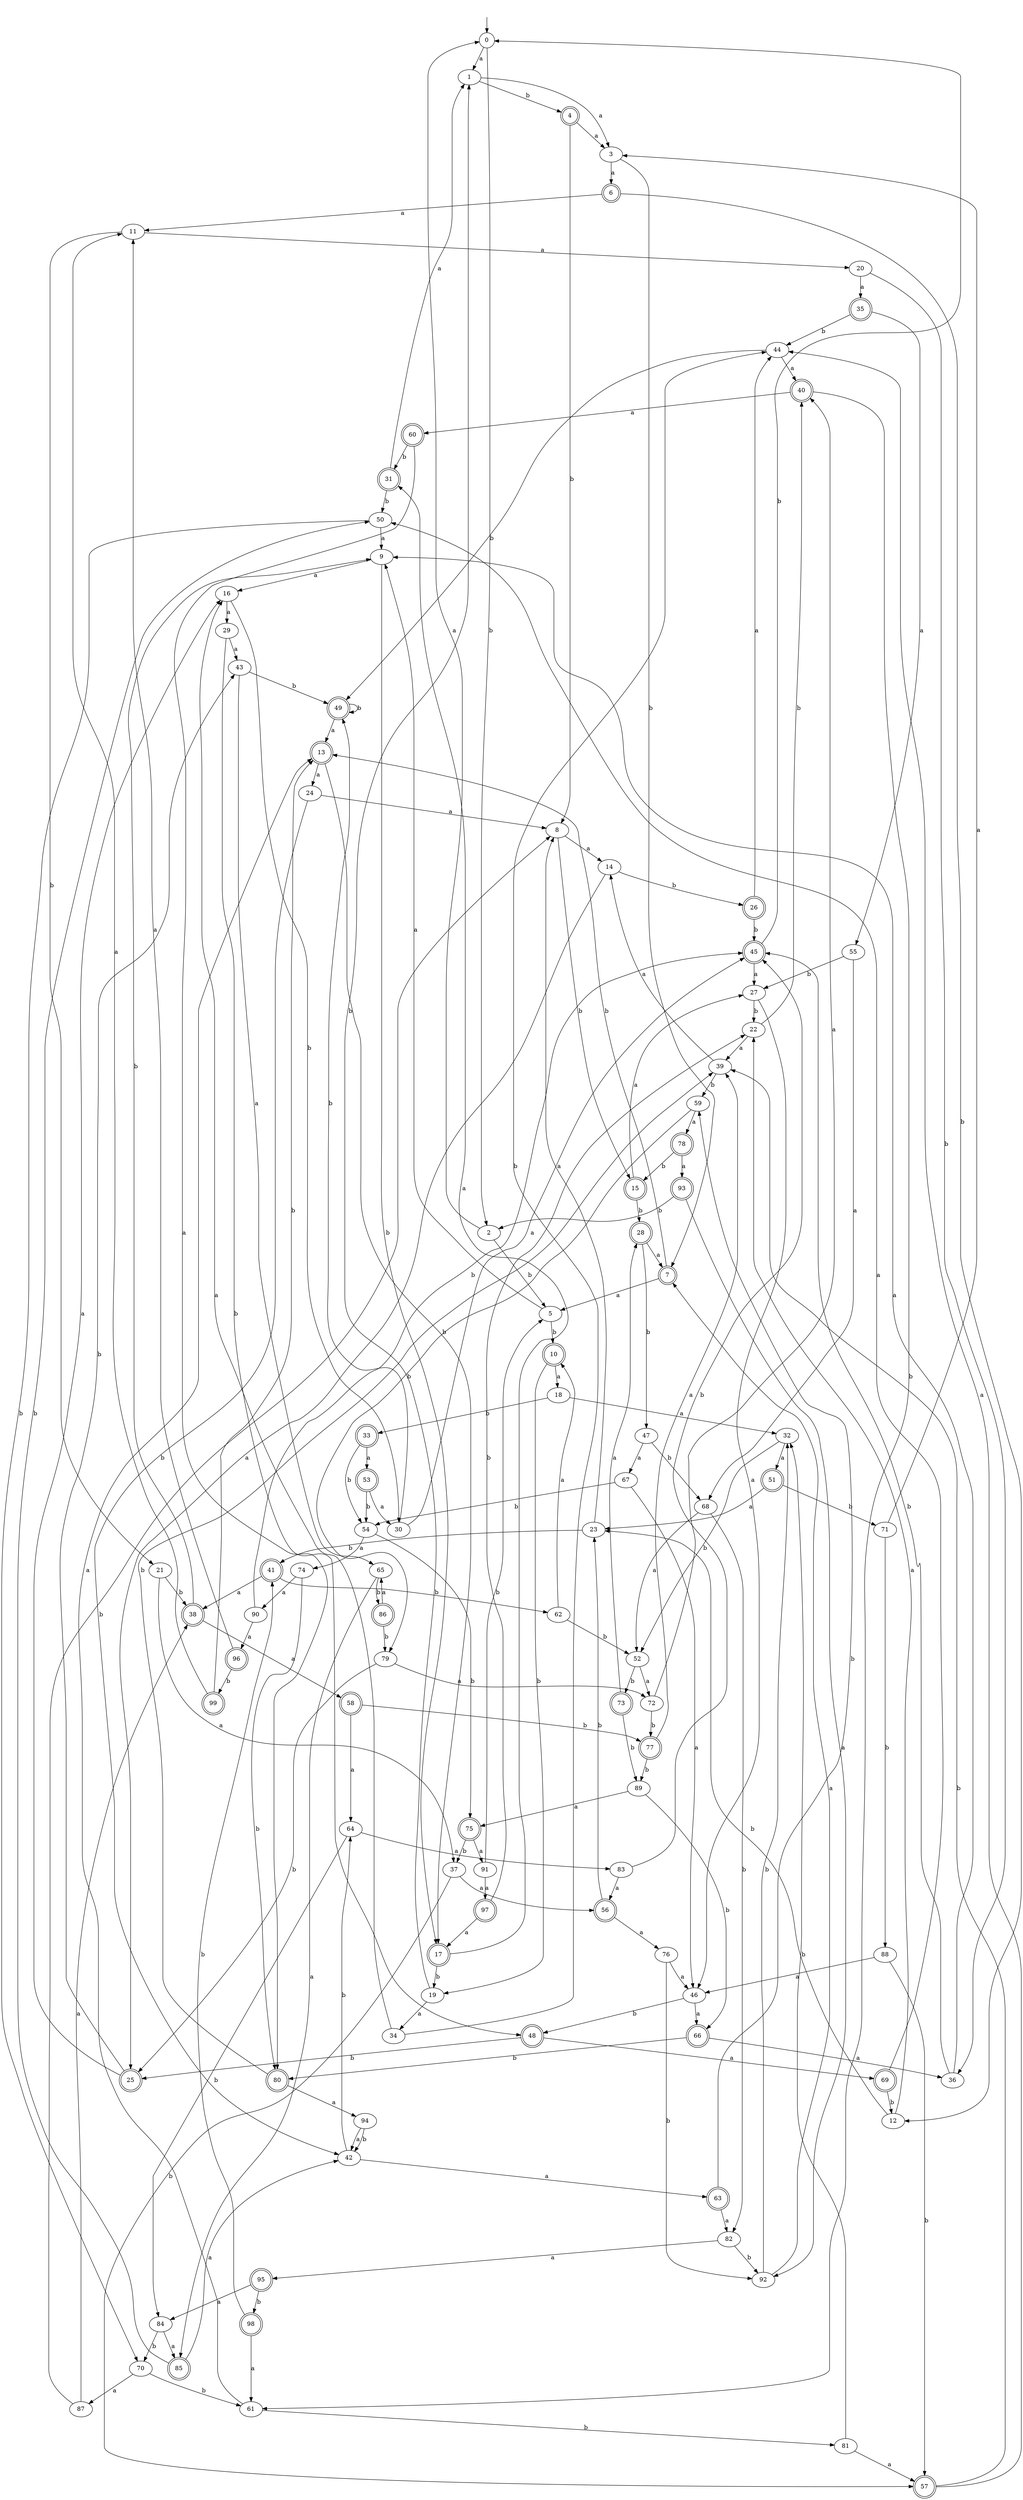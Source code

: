 digraph RandomDFA {
  __start0 [label="", shape=none];
  __start0 -> 0 [label=""];
  0 [shape=circle]
  0 -> 1 [label="a"]
  0 -> 2 [label="b"]
  1
  1 -> 3 [label="a"]
  1 -> 4 [label="b"]
  2
  2 -> 0 [label="a"]
  2 -> 5 [label="b"]
  3
  3 -> 6 [label="a"]
  3 -> 7 [label="b"]
  4 [shape=doublecircle]
  4 -> 3 [label="a"]
  4 -> 8 [label="b"]
  5
  5 -> 9 [label="a"]
  5 -> 10 [label="b"]
  6 [shape=doublecircle]
  6 -> 11 [label="a"]
  6 -> 12 [label="b"]
  7 [shape=doublecircle]
  7 -> 5 [label="a"]
  7 -> 13 [label="b"]
  8
  8 -> 14 [label="a"]
  8 -> 15 [label="b"]
  9
  9 -> 16 [label="a"]
  9 -> 17 [label="b"]
  10 [shape=doublecircle]
  10 -> 18 [label="a"]
  10 -> 19 [label="b"]
  11
  11 -> 20 [label="a"]
  11 -> 21 [label="b"]
  12
  12 -> 22 [label="a"]
  12 -> 23 [label="b"]
  13 [shape=doublecircle]
  13 -> 24 [label="a"]
  13 -> 17 [label="b"]
  14
  14 -> 25 [label="a"]
  14 -> 26 [label="b"]
  15 [shape=doublecircle]
  15 -> 27 [label="a"]
  15 -> 28 [label="b"]
  16
  16 -> 29 [label="a"]
  16 -> 30 [label="b"]
  17 [shape=doublecircle]
  17 -> 31 [label="a"]
  17 -> 19 [label="b"]
  18
  18 -> 32 [label="a"]
  18 -> 33 [label="b"]
  19
  19 -> 34 [label="a"]
  19 -> 1 [label="b"]
  20
  20 -> 35 [label="a"]
  20 -> 36 [label="b"]
  21
  21 -> 37 [label="a"]
  21 -> 38 [label="b"]
  22
  22 -> 39 [label="a"]
  22 -> 40 [label="b"]
  23
  23 -> 8 [label="a"]
  23 -> 41 [label="b"]
  24
  24 -> 8 [label="a"]
  24 -> 42 [label="b"]
  25 [shape=doublecircle]
  25 -> 16 [label="a"]
  25 -> 43 [label="b"]
  26 [shape=doublecircle]
  26 -> 44 [label="a"]
  26 -> 45 [label="b"]
  27
  27 -> 46 [label="a"]
  27 -> 22 [label="b"]
  28 [shape=doublecircle]
  28 -> 7 [label="a"]
  28 -> 47 [label="b"]
  29
  29 -> 43 [label="a"]
  29 -> 48 [label="b"]
  30
  30 -> 45 [label="a"]
  30 -> 49 [label="b"]
  31 [shape=doublecircle]
  31 -> 1 [label="a"]
  31 -> 50 [label="b"]
  32
  32 -> 51 [label="a"]
  32 -> 52 [label="b"]
  33 [shape=doublecircle]
  33 -> 53 [label="a"]
  33 -> 54 [label="b"]
  34
  34 -> 16 [label="a"]
  34 -> 44 [label="b"]
  35 [shape=doublecircle]
  35 -> 55 [label="a"]
  35 -> 44 [label="b"]
  36
  36 -> 9 [label="a"]
  36 -> 45 [label="b"]
  37
  37 -> 56 [label="a"]
  37 -> 57 [label="b"]
  38 [shape=doublecircle]
  38 -> 58 [label="a"]
  38 -> 9 [label="b"]
  39
  39 -> 14 [label="a"]
  39 -> 59 [label="b"]
  40 [shape=doublecircle]
  40 -> 60 [label="a"]
  40 -> 61 [label="b"]
  41 [shape=doublecircle]
  41 -> 38 [label="a"]
  41 -> 62 [label="b"]
  42
  42 -> 63 [label="a"]
  42 -> 64 [label="b"]
  43
  43 -> 65 [label="a"]
  43 -> 49 [label="b"]
  44
  44 -> 40 [label="a"]
  44 -> 49 [label="b"]
  45 [shape=doublecircle]
  45 -> 27 [label="a"]
  45 -> 0 [label="b"]
  46
  46 -> 66 [label="a"]
  46 -> 48 [label="b"]
  47
  47 -> 67 [label="a"]
  47 -> 68 [label="b"]
  48 [shape=doublecircle]
  48 -> 69 [label="a"]
  48 -> 25 [label="b"]
  49 [shape=doublecircle]
  49 -> 13 [label="a"]
  49 -> 49 [label="b"]
  50
  50 -> 9 [label="a"]
  50 -> 70 [label="b"]
  51 [shape=doublecircle]
  51 -> 23 [label="a"]
  51 -> 71 [label="b"]
  52
  52 -> 72 [label="a"]
  52 -> 73 [label="b"]
  53 [shape=doublecircle]
  53 -> 30 [label="a"]
  53 -> 54 [label="b"]
  54
  54 -> 74 [label="a"]
  54 -> 75 [label="b"]
  55
  55 -> 68 [label="a"]
  55 -> 27 [label="b"]
  56 [shape=doublecircle]
  56 -> 76 [label="a"]
  56 -> 23 [label="b"]
  57 [shape=doublecircle]
  57 -> 44 [label="a"]
  57 -> 39 [label="b"]
  58 [shape=doublecircle]
  58 -> 64 [label="a"]
  58 -> 77 [label="b"]
  59
  59 -> 78 [label="a"]
  59 -> 79 [label="b"]
  60 [shape=doublecircle]
  60 -> 80 [label="a"]
  60 -> 31 [label="b"]
  61
  61 -> 13 [label="a"]
  61 -> 81 [label="b"]
  62
  62 -> 10 [label="a"]
  62 -> 52 [label="b"]
  63 [shape=doublecircle]
  63 -> 82 [label="a"]
  63 -> 59 [label="b"]
  64
  64 -> 83 [label="a"]
  64 -> 84 [label="b"]
  65
  65 -> 85 [label="a"]
  65 -> 86 [label="b"]
  66 [shape=doublecircle]
  66 -> 36 [label="a"]
  66 -> 80 [label="b"]
  67
  67 -> 46 [label="a"]
  67 -> 54 [label="b"]
  68
  68 -> 52 [label="a"]
  68 -> 82 [label="b"]
  69 [shape=doublecircle]
  69 -> 50 [label="a"]
  69 -> 12 [label="b"]
  70
  70 -> 87 [label="a"]
  70 -> 61 [label="b"]
  71
  71 -> 3 [label="a"]
  71 -> 88 [label="b"]
  72
  72 -> 40 [label="a"]
  72 -> 77 [label="b"]
  73 [shape=doublecircle]
  73 -> 28 [label="a"]
  73 -> 89 [label="b"]
  74
  74 -> 90 [label="a"]
  74 -> 80 [label="b"]
  75 [shape=doublecircle]
  75 -> 91 [label="a"]
  75 -> 37 [label="b"]
  76
  76 -> 46 [label="a"]
  76 -> 92 [label="b"]
  77 [shape=doublecircle]
  77 -> 39 [label="a"]
  77 -> 89 [label="b"]
  78 [shape=doublecircle]
  78 -> 93 [label="a"]
  78 -> 15 [label="b"]
  79
  79 -> 72 [label="a"]
  79 -> 25 [label="b"]
  80 [shape=doublecircle]
  80 -> 94 [label="a"]
  80 -> 39 [label="b"]
  81
  81 -> 57 [label="a"]
  81 -> 32 [label="b"]
  82
  82 -> 95 [label="a"]
  82 -> 92 [label="b"]
  83
  83 -> 56 [label="a"]
  83 -> 45 [label="b"]
  84
  84 -> 85 [label="a"]
  84 -> 70 [label="b"]
  85 [shape=doublecircle]
  85 -> 42 [label="a"]
  85 -> 50 [label="b"]
  86 [shape=doublecircle]
  86 -> 65 [label="a"]
  86 -> 79 [label="b"]
  87
  87 -> 38 [label="a"]
  87 -> 8 [label="b"]
  88
  88 -> 46 [label="a"]
  88 -> 57 [label="b"]
  89
  89 -> 75 [label="a"]
  89 -> 66 [label="b"]
  90
  90 -> 96 [label="a"]
  90 -> 45 [label="b"]
  91
  91 -> 97 [label="a"]
  91 -> 5 [label="b"]
  92
  92 -> 7 [label="a"]
  92 -> 32 [label="b"]
  93 [shape=doublecircle]
  93 -> 92 [label="a"]
  93 -> 2 [label="b"]
  94
  94 -> 42 [label="a"]
  94 -> 42 [label="b"]
  95 [shape=doublecircle]
  95 -> 84 [label="a"]
  95 -> 98 [label="b"]
  96 [shape=doublecircle]
  96 -> 11 [label="a"]
  96 -> 99 [label="b"]
  97 [shape=doublecircle]
  97 -> 17 [label="a"]
  97 -> 22 [label="b"]
  98 [shape=doublecircle]
  98 -> 61 [label="a"]
  98 -> 41 [label="b"]
  99 [shape=doublecircle]
  99 -> 11 [label="a"]
  99 -> 13 [label="b"]
}
